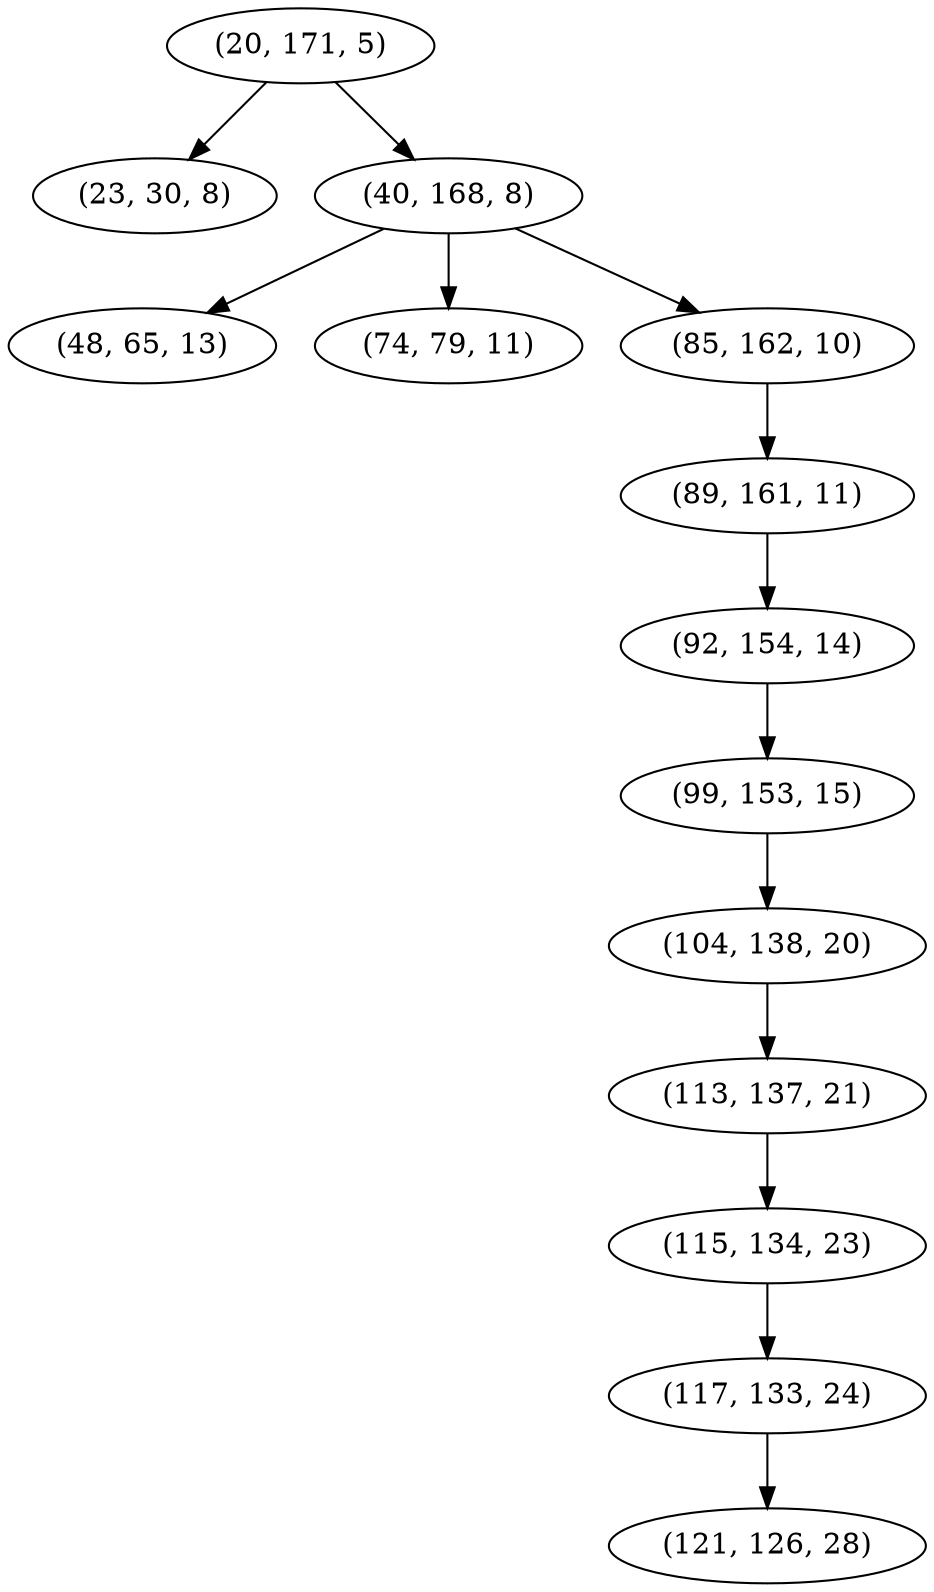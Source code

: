 digraph tree {
    "(20, 171, 5)";
    "(23, 30, 8)";
    "(40, 168, 8)";
    "(48, 65, 13)";
    "(74, 79, 11)";
    "(85, 162, 10)";
    "(89, 161, 11)";
    "(92, 154, 14)";
    "(99, 153, 15)";
    "(104, 138, 20)";
    "(113, 137, 21)";
    "(115, 134, 23)";
    "(117, 133, 24)";
    "(121, 126, 28)";
    "(20, 171, 5)" -> "(23, 30, 8)";
    "(20, 171, 5)" -> "(40, 168, 8)";
    "(40, 168, 8)" -> "(48, 65, 13)";
    "(40, 168, 8)" -> "(74, 79, 11)";
    "(40, 168, 8)" -> "(85, 162, 10)";
    "(85, 162, 10)" -> "(89, 161, 11)";
    "(89, 161, 11)" -> "(92, 154, 14)";
    "(92, 154, 14)" -> "(99, 153, 15)";
    "(99, 153, 15)" -> "(104, 138, 20)";
    "(104, 138, 20)" -> "(113, 137, 21)";
    "(113, 137, 21)" -> "(115, 134, 23)";
    "(115, 134, 23)" -> "(117, 133, 24)";
    "(117, 133, 24)" -> "(121, 126, 28)";
}
